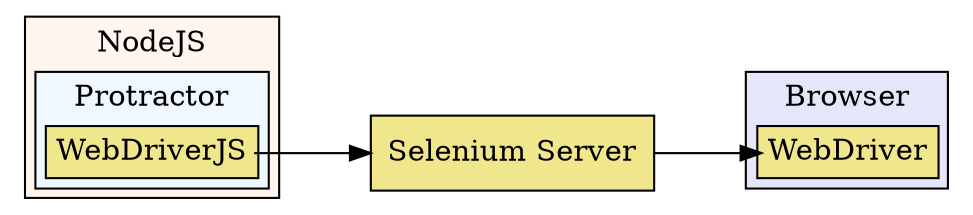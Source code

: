 digraph ProtractorArch {
	rankdir=LR

	a [shape=plaintext, label=<
		 <table border="1" cellborder="0" bgcolor="seashell">
		 <th><td>NodeJS</td></th>
		 <tr><td><table border="1" cellborder="0" bgcolor="aliceblue">
		 <th><td>Protractor</td></th>
		 <tr><td><table border="1" cellborder="0" bgcolor="khaki">
		 <th><td port="protractor">WebDriverJS</td></th>
		 </table></td></tr>
		 </table></td></tr>
		 </table>
		 >];

	d [shape=box, label="Selenium Server", style=filled, fillcolor=khaki];

	e [shape=plaintext, label=<
		 <table border="1" cellborder="0" bgcolor="lavender">
		 <th><td>Browser</td></th>
		 <tr><td><table border="1" cellborder="0" bgcolor="khaki">
		 <th><td port="browser">WebDriver</td></th>
		 </table></td></tr>
		 </table>
		 >];

	a:protractor -> d -> e:browser
}